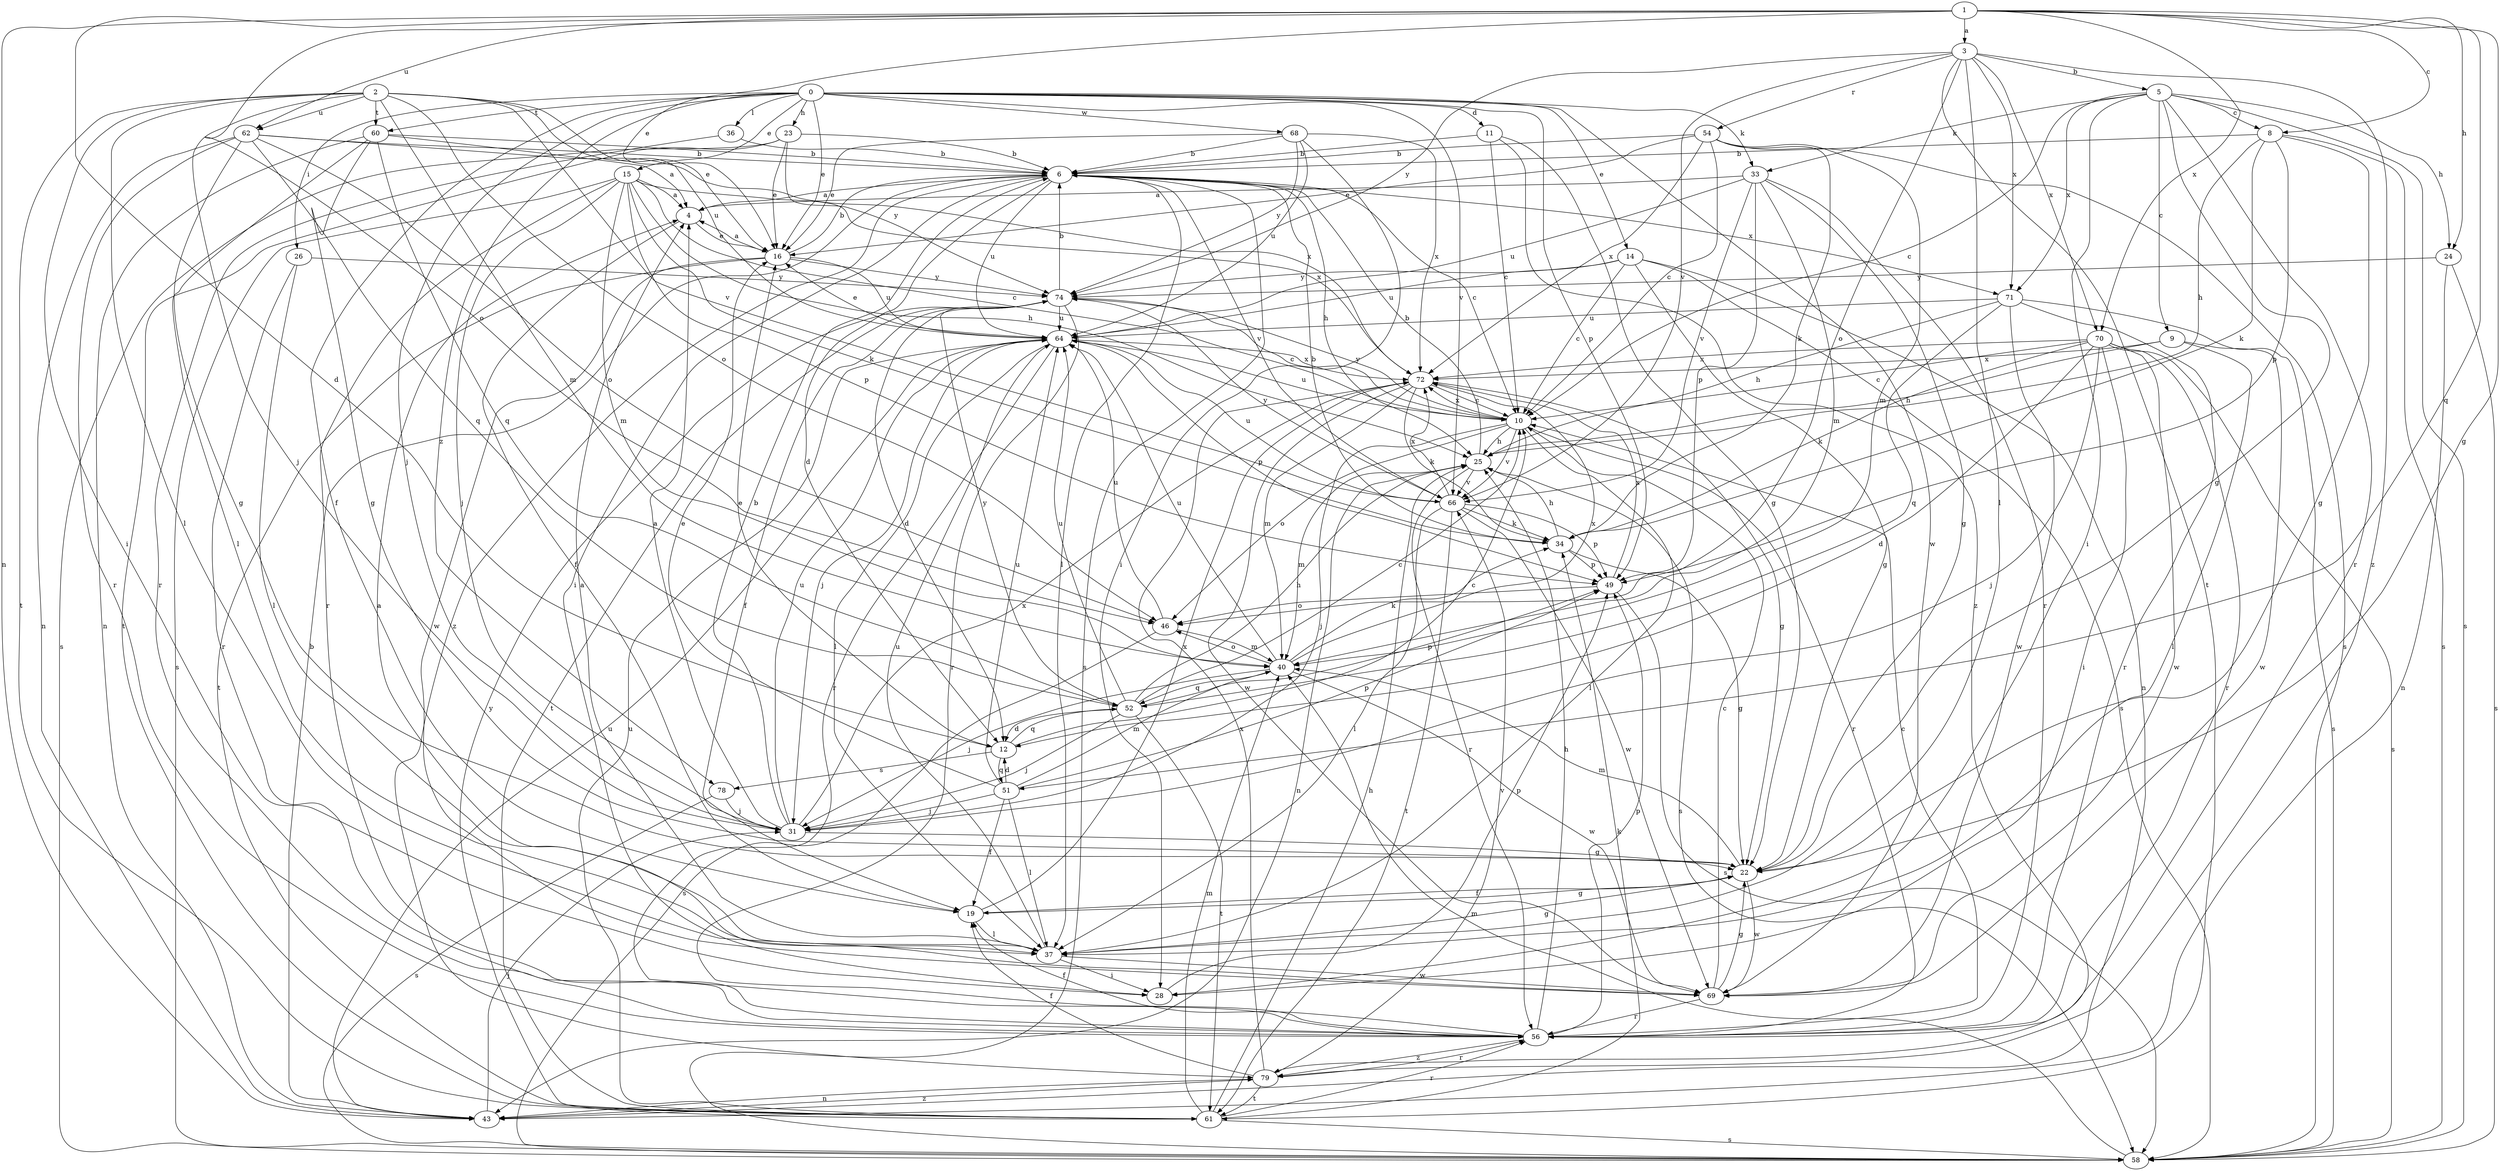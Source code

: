 strict digraph  {
0;
1;
2;
3;
4;
5;
6;
8;
9;
10;
11;
12;
14;
15;
16;
19;
22;
23;
24;
25;
26;
28;
31;
33;
34;
36;
37;
40;
43;
46;
49;
51;
52;
54;
56;
58;
60;
61;
62;
64;
66;
68;
69;
70;
71;
72;
74;
78;
79;
0 -> 11  [label=d];
0 -> 14  [label=e];
0 -> 15  [label=e];
0 -> 16  [label=e];
0 -> 19  [label=f];
0 -> 23  [label=h];
0 -> 26  [label=i];
0 -> 31  [label=j];
0 -> 33  [label=k];
0 -> 36  [label=l];
0 -> 49  [label=p];
0 -> 60  [label=t];
0 -> 66  [label=v];
0 -> 68  [label=w];
0 -> 69  [label=w];
0 -> 78  [label=z];
1 -> 3  [label=a];
1 -> 8  [label=c];
1 -> 12  [label=d];
1 -> 16  [label=e];
1 -> 22  [label=g];
1 -> 24  [label=h];
1 -> 43  [label=n];
1 -> 46  [label=o];
1 -> 51  [label=q];
1 -> 62  [label=u];
1 -> 70  [label=x];
2 -> 16  [label=e];
2 -> 28  [label=i];
2 -> 31  [label=j];
2 -> 37  [label=l];
2 -> 40  [label=m];
2 -> 46  [label=o];
2 -> 60  [label=t];
2 -> 61  [label=t];
2 -> 62  [label=u];
2 -> 64  [label=u];
2 -> 66  [label=v];
3 -> 5  [label=b];
3 -> 37  [label=l];
3 -> 46  [label=o];
3 -> 54  [label=r];
3 -> 61  [label=t];
3 -> 66  [label=v];
3 -> 70  [label=x];
3 -> 71  [label=x];
3 -> 74  [label=y];
3 -> 79  [label=z];
4 -> 16  [label=e];
4 -> 19  [label=f];
5 -> 8  [label=c];
5 -> 9  [label=c];
5 -> 10  [label=c];
5 -> 22  [label=g];
5 -> 24  [label=h];
5 -> 28  [label=i];
5 -> 33  [label=k];
5 -> 56  [label=r];
5 -> 58  [label=s];
5 -> 71  [label=x];
6 -> 4  [label=a];
6 -> 10  [label=c];
6 -> 12  [label=d];
6 -> 25  [label=h];
6 -> 28  [label=i];
6 -> 37  [label=l];
6 -> 58  [label=s];
6 -> 64  [label=u];
6 -> 66  [label=v];
6 -> 71  [label=x];
6 -> 79  [label=z];
8 -> 6  [label=b];
8 -> 22  [label=g];
8 -> 25  [label=h];
8 -> 34  [label=k];
8 -> 49  [label=p];
8 -> 58  [label=s];
9 -> 25  [label=h];
9 -> 37  [label=l];
9 -> 69  [label=w];
9 -> 72  [label=x];
10 -> 25  [label=h];
10 -> 31  [label=j];
10 -> 37  [label=l];
10 -> 46  [label=o];
10 -> 56  [label=r];
10 -> 64  [label=u];
10 -> 66  [label=v];
10 -> 72  [label=x];
10 -> 74  [label=y];
11 -> 6  [label=b];
11 -> 10  [label=c];
11 -> 22  [label=g];
11 -> 79  [label=z];
12 -> 10  [label=c];
12 -> 16  [label=e];
12 -> 51  [label=q];
12 -> 52  [label=q];
12 -> 78  [label=s];
14 -> 10  [label=c];
14 -> 22  [label=g];
14 -> 43  [label=n];
14 -> 58  [label=s];
14 -> 64  [label=u];
14 -> 74  [label=y];
15 -> 4  [label=a];
15 -> 10  [label=c];
15 -> 25  [label=h];
15 -> 31  [label=j];
15 -> 34  [label=k];
15 -> 40  [label=m];
15 -> 49  [label=p];
15 -> 56  [label=r];
15 -> 58  [label=s];
15 -> 72  [label=x];
16 -> 4  [label=a];
16 -> 6  [label=b];
16 -> 61  [label=t];
16 -> 64  [label=u];
16 -> 69  [label=w];
16 -> 74  [label=y];
19 -> 22  [label=g];
19 -> 37  [label=l];
19 -> 72  [label=x];
22 -> 19  [label=f];
22 -> 40  [label=m];
22 -> 69  [label=w];
23 -> 6  [label=b];
23 -> 16  [label=e];
23 -> 58  [label=s];
23 -> 61  [label=t];
23 -> 74  [label=y];
24 -> 43  [label=n];
24 -> 58  [label=s];
24 -> 74  [label=y];
25 -> 6  [label=b];
25 -> 40  [label=m];
25 -> 43  [label=n];
25 -> 56  [label=r];
25 -> 58  [label=s];
25 -> 66  [label=v];
26 -> 37  [label=l];
26 -> 56  [label=r];
26 -> 74  [label=y];
28 -> 49  [label=p];
31 -> 4  [label=a];
31 -> 6  [label=b];
31 -> 22  [label=g];
31 -> 64  [label=u];
31 -> 72  [label=x];
33 -> 4  [label=a];
33 -> 22  [label=g];
33 -> 40  [label=m];
33 -> 49  [label=p];
33 -> 56  [label=r];
33 -> 64  [label=u];
33 -> 66  [label=v];
34 -> 6  [label=b];
34 -> 22  [label=g];
34 -> 25  [label=h];
34 -> 49  [label=p];
36 -> 6  [label=b];
36 -> 56  [label=r];
37 -> 4  [label=a];
37 -> 22  [label=g];
37 -> 28  [label=i];
37 -> 64  [label=u];
37 -> 69  [label=w];
40 -> 31  [label=j];
40 -> 34  [label=k];
40 -> 46  [label=o];
40 -> 52  [label=q];
40 -> 64  [label=u];
40 -> 69  [label=w];
40 -> 72  [label=x];
43 -> 6  [label=b];
43 -> 31  [label=j];
43 -> 64  [label=u];
43 -> 79  [label=z];
46 -> 40  [label=m];
46 -> 58  [label=s];
46 -> 64  [label=u];
49 -> 46  [label=o];
49 -> 58  [label=s];
49 -> 72  [label=x];
51 -> 12  [label=d];
51 -> 16  [label=e];
51 -> 19  [label=f];
51 -> 31  [label=j];
51 -> 37  [label=l];
51 -> 40  [label=m];
51 -> 49  [label=p];
51 -> 64  [label=u];
52 -> 10  [label=c];
52 -> 12  [label=d];
52 -> 25  [label=h];
52 -> 31  [label=j];
52 -> 49  [label=p];
52 -> 61  [label=t];
52 -> 64  [label=u];
52 -> 74  [label=y];
54 -> 6  [label=b];
54 -> 10  [label=c];
54 -> 16  [label=e];
54 -> 34  [label=k];
54 -> 40  [label=m];
54 -> 58  [label=s];
54 -> 72  [label=x];
56 -> 10  [label=c];
56 -> 19  [label=f];
56 -> 25  [label=h];
56 -> 49  [label=p];
56 -> 79  [label=z];
58 -> 40  [label=m];
60 -> 4  [label=a];
60 -> 6  [label=b];
60 -> 22  [label=g];
60 -> 37  [label=l];
60 -> 43  [label=n];
60 -> 52  [label=q];
61 -> 25  [label=h];
61 -> 34  [label=k];
61 -> 40  [label=m];
61 -> 56  [label=r];
61 -> 58  [label=s];
61 -> 64  [label=u];
61 -> 74  [label=y];
62 -> 6  [label=b];
62 -> 22  [label=g];
62 -> 43  [label=n];
62 -> 46  [label=o];
62 -> 52  [label=q];
62 -> 56  [label=r];
62 -> 72  [label=x];
64 -> 16  [label=e];
64 -> 31  [label=j];
64 -> 37  [label=l];
64 -> 49  [label=p];
64 -> 56  [label=r];
64 -> 72  [label=x];
66 -> 34  [label=k];
66 -> 37  [label=l];
66 -> 49  [label=p];
66 -> 61  [label=t];
66 -> 64  [label=u];
66 -> 69  [label=w];
66 -> 72  [label=x];
66 -> 74  [label=y];
68 -> 6  [label=b];
68 -> 16  [label=e];
68 -> 28  [label=i];
68 -> 64  [label=u];
68 -> 72  [label=x];
68 -> 74  [label=y];
69 -> 4  [label=a];
69 -> 10  [label=c];
69 -> 22  [label=g];
69 -> 56  [label=r];
70 -> 10  [label=c];
70 -> 12  [label=d];
70 -> 28  [label=i];
70 -> 31  [label=j];
70 -> 34  [label=k];
70 -> 56  [label=r];
70 -> 58  [label=s];
70 -> 69  [label=w];
70 -> 72  [label=x];
71 -> 25  [label=h];
71 -> 52  [label=q];
71 -> 56  [label=r];
71 -> 58  [label=s];
71 -> 64  [label=u];
71 -> 69  [label=w];
72 -> 10  [label=c];
72 -> 22  [label=g];
72 -> 34  [label=k];
72 -> 40  [label=m];
72 -> 69  [label=w];
74 -> 6  [label=b];
74 -> 10  [label=c];
74 -> 12  [label=d];
74 -> 19  [label=f];
74 -> 56  [label=r];
74 -> 61  [label=t];
74 -> 64  [label=u];
78 -> 31  [label=j];
78 -> 58  [label=s];
79 -> 19  [label=f];
79 -> 43  [label=n];
79 -> 56  [label=r];
79 -> 61  [label=t];
79 -> 66  [label=v];
79 -> 72  [label=x];
}
